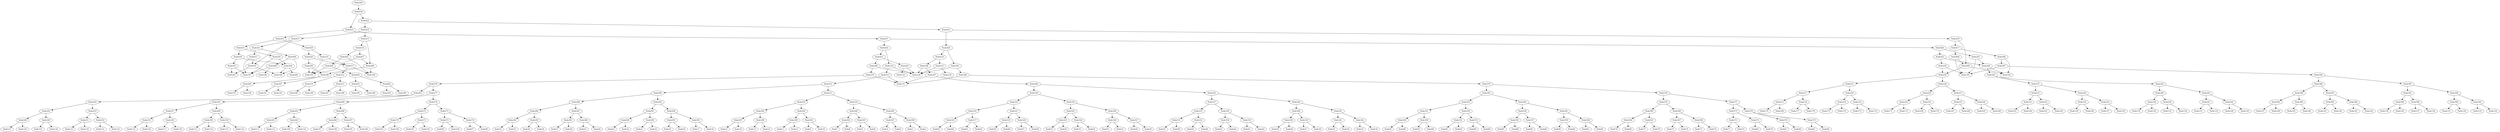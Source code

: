# Network structure generated by ABC

digraph network {

Node202 -> Node434 [style = solid];
Node203 -> Node197 [style = solid];
Node203 -> Node201 [style = solid];
Node204 -> Node199 [style = solid];
Node204 -> Node200 [style = solid];
Node205 -> Node197 [style = solid];
Node205 -> Node204 [style = solid];
Node206 -> Node193 [style = solid];
Node206 -> Node194 [style = solid];
Node207 -> Node191 [style = solid];
Node207 -> Node192 [style = solid];
Node208 -> Node206 [style = solid];
Node208 -> Node207 [style = solid];
Node209 -> Node195 [style = solid];
Node209 -> Node208 [style = solid];
Node210 -> Node189 [style = solid];
Node210 -> Node190 [style = solid];
Node211 -> Node187 [style = solid];
Node211 -> Node188 [style = solid];
Node212 -> Node210 [style = solid];
Node212 -> Node211 [style = solid];
Node213 -> Node196 [style = solid];
Node213 -> Node212 [style = solid];
Node214 -> Node195 [style = solid];
Node214 -> Node213 [style = solid];
Node215 -> Node179 [style = solid];
Node215 -> Node180 [style = solid];
Node216 -> Node177 [style = solid];
Node216 -> Node178 [style = solid];
Node217 -> Node215 [style = solid];
Node217 -> Node216 [style = solid];
Node218 -> Node175 [style = solid];
Node218 -> Node176 [style = solid];
Node219 -> Node173 [style = solid];
Node219 -> Node174 [style = solid];
Node220 -> Node218 [style = solid];
Node220 -> Node219 [style = solid];
Node221 -> Node217 [style = solid];
Node221 -> Node220 [style = solid];
Node222 -> Node171 [style = solid];
Node222 -> Node172 [style = solid];
Node223 -> Node169 [style = solid];
Node223 -> Node170 [style = solid];
Node224 -> Node222 [style = solid];
Node224 -> Node223 [style = solid];
Node225 -> Node167 [style = solid];
Node225 -> Node168 [style = solid];
Node226 -> Node165 [style = solid];
Node226 -> Node166 [style = solid];
Node227 -> Node225 [style = solid];
Node227 -> Node226 [style = solid];
Node228 -> Node224 [style = solid];
Node228 -> Node227 [style = solid];
Node229 -> Node221 [style = solid];
Node229 -> Node228 [style = solid];
Node230 -> Node181 [style = solid];
Node230 -> Node229 [style = solid];
Node231 -> Node163 [style = solid];
Node231 -> Node164 [style = solid];
Node232 -> Node161 [style = solid];
Node232 -> Node162 [style = solid];
Node233 -> Node231 [style = solid];
Node233 -> Node232 [style = solid];
Node234 -> Node159 [style = solid];
Node234 -> Node160 [style = solid];
Node235 -> Node157 [style = solid];
Node235 -> Node158 [style = solid];
Node236 -> Node234 [style = solid];
Node236 -> Node235 [style = solid];
Node237 -> Node233 [style = solid];
Node237 -> Node236 [style = solid];
Node238 -> Node155 [style = solid];
Node238 -> Node156 [style = solid];
Node239 -> Node153 [style = solid];
Node239 -> Node154 [style = solid];
Node240 -> Node238 [style = solid];
Node240 -> Node239 [style = solid];
Node241 -> Node151 [style = solid];
Node241 -> Node152 [style = solid];
Node242 -> Node149 [style = solid];
Node242 -> Node150 [style = solid];
Node243 -> Node241 [style = solid];
Node243 -> Node242 [style = solid];
Node244 -> Node240 [style = solid];
Node244 -> Node243 [style = solid];
Node245 -> Node237 [style = solid];
Node245 -> Node244 [style = solid];
Node246 -> Node182 [style = solid];
Node246 -> Node245 [style = solid];
Node247 -> Node181 [style = solid];
Node247 -> Node246 [style = solid];
Node248 -> Node127 [style = solid];
Node248 -> Node128 [style = solid];
Node249 -> Node125 [style = solid];
Node249 -> Node126 [style = solid];
Node250 -> Node248 [style = solid];
Node250 -> Node249 [style = solid];
Node251 -> Node123 [style = solid];
Node251 -> Node124 [style = solid];
Node252 -> Node121 [style = solid];
Node252 -> Node122 [style = solid];
Node253 -> Node251 [style = solid];
Node253 -> Node252 [style = solid];
Node254 -> Node250 [style = solid];
Node254 -> Node253 [style = solid];
Node255 -> Node119 [style = solid];
Node255 -> Node120 [style = solid];
Node256 -> Node117 [style = solid];
Node256 -> Node118 [style = solid];
Node257 -> Node255 [style = solid];
Node257 -> Node256 [style = solid];
Node258 -> Node115 [style = solid];
Node258 -> Node116 [style = solid];
Node259 -> Node113 [style = solid];
Node259 -> Node114 [style = solid];
Node260 -> Node258 [style = solid];
Node260 -> Node259 [style = solid];
Node261 -> Node257 [style = solid];
Node261 -> Node260 [style = solid];
Node262 -> Node254 [style = solid];
Node262 -> Node261 [style = solid];
Node263 -> Node111 [style = solid];
Node263 -> Node112 [style = solid];
Node264 -> Node109 [style = solid];
Node264 -> Node110 [style = solid];
Node265 -> Node263 [style = solid];
Node265 -> Node264 [style = solid];
Node266 -> Node107 [style = solid];
Node266 -> Node108 [style = solid];
Node267 -> Node105 [style = solid];
Node267 -> Node106 [style = solid];
Node268 -> Node266 [style = solid];
Node268 -> Node267 [style = solid];
Node269 -> Node265 [style = solid];
Node269 -> Node268 [style = solid];
Node270 -> Node103 [style = solid];
Node270 -> Node104 [style = solid];
Node271 -> Node101 [style = solid];
Node271 -> Node102 [style = solid];
Node272 -> Node270 [style = solid];
Node272 -> Node271 [style = solid];
Node273 -> Node99 [style = solid];
Node273 -> Node100 [style = solid];
Node274 -> Node97 [style = solid];
Node274 -> Node98 [style = solid];
Node275 -> Node273 [style = solid];
Node275 -> Node274 [style = solid];
Node276 -> Node272 [style = solid];
Node276 -> Node275 [style = solid];
Node277 -> Node269 [style = solid];
Node277 -> Node276 [style = solid];
Node278 -> Node262 [style = solid];
Node278 -> Node277 [style = solid];
Node279 -> Node131 [style = solid];
Node279 -> Node278 [style = solid];
Node280 -> Node129 [style = solid];
Node280 -> Node279 [style = solid];
Node281 -> Node129 [style = solid];
Node281 -> Node132 [style = solid];
Node282 -> Node31 [style = solid];
Node282 -> Node32 [style = solid];
Node283 -> Node29 [style = solid];
Node283 -> Node30 [style = solid];
Node284 -> Node282 [style = solid];
Node284 -> Node283 [style = solid];
Node285 -> Node27 [style = solid];
Node285 -> Node28 [style = solid];
Node286 -> Node25 [style = solid];
Node286 -> Node26 [style = solid];
Node287 -> Node285 [style = solid];
Node287 -> Node286 [style = solid];
Node288 -> Node284 [style = solid];
Node288 -> Node287 [style = solid];
Node289 -> Node23 [style = solid];
Node289 -> Node24 [style = solid];
Node290 -> Node21 [style = solid];
Node290 -> Node22 [style = solid];
Node291 -> Node289 [style = solid];
Node291 -> Node290 [style = solid];
Node292 -> Node19 [style = solid];
Node292 -> Node20 [style = solid];
Node293 -> Node17 [style = solid];
Node293 -> Node18 [style = solid];
Node294 -> Node292 [style = solid];
Node294 -> Node293 [style = solid];
Node295 -> Node291 [style = solid];
Node295 -> Node294 [style = solid];
Node296 -> Node288 [style = solid];
Node296 -> Node295 [style = solid];
Node297 -> Node15 [style = solid];
Node297 -> Node16 [style = solid];
Node298 -> Node13 [style = solid];
Node298 -> Node14 [style = solid];
Node299 -> Node297 [style = solid];
Node299 -> Node298 [style = solid];
Node300 -> Node11 [style = solid];
Node300 -> Node12 [style = solid];
Node301 -> Node9 [style = solid];
Node301 -> Node10 [style = solid];
Node302 -> Node300 [style = solid];
Node302 -> Node301 [style = solid];
Node303 -> Node299 [style = solid];
Node303 -> Node302 [style = solid];
Node304 -> Node7 [style = solid];
Node304 -> Node8 [style = solid];
Node305 -> Node5 [style = solid];
Node305 -> Node6 [style = solid];
Node306 -> Node304 [style = solid];
Node306 -> Node305 [style = solid];
Node307 -> Node3 [style = solid];
Node307 -> Node4 [style = solid];
Node308 -> Node1 [style = solid];
Node308 -> Node2 [style = solid];
Node309 -> Node307 [style = solid];
Node309 -> Node308 [style = solid];
Node310 -> Node306 [style = solid];
Node310 -> Node309 [style = solid];
Node311 -> Node303 [style = solid];
Node311 -> Node310 [style = solid];
Node312 -> Node296 [style = solid];
Node312 -> Node311 [style = solid];
Node313 -> Node131 [style = solid];
Node313 -> Node312 [style = solid];
Node314 -> Node129 [style = solid];
Node314 -> Node313 [style = solid];
Node315 -> Node129 [style = solid];
Node315 -> Node130 [style = solid];
Node316 -> Node63 [style = solid];
Node316 -> Node64 [style = solid];
Node317 -> Node61 [style = solid];
Node317 -> Node62 [style = solid];
Node318 -> Node316 [style = solid];
Node318 -> Node317 [style = solid];
Node319 -> Node59 [style = solid];
Node319 -> Node60 [style = solid];
Node320 -> Node57 [style = solid];
Node320 -> Node58 [style = solid];
Node321 -> Node319 [style = solid];
Node321 -> Node320 [style = solid];
Node322 -> Node318 [style = solid];
Node322 -> Node321 [style = solid];
Node323 -> Node55 [style = solid];
Node323 -> Node56 [style = solid];
Node324 -> Node53 [style = solid];
Node324 -> Node54 [style = solid];
Node325 -> Node323 [style = solid];
Node325 -> Node324 [style = solid];
Node326 -> Node51 [style = solid];
Node326 -> Node52 [style = solid];
Node327 -> Node49 [style = solid];
Node327 -> Node50 [style = solid];
Node328 -> Node326 [style = solid];
Node328 -> Node327 [style = solid];
Node329 -> Node325 [style = solid];
Node329 -> Node328 [style = solid];
Node330 -> Node322 [style = solid];
Node330 -> Node329 [style = solid];
Node331 -> Node47 [style = solid];
Node331 -> Node48 [style = solid];
Node332 -> Node45 [style = solid];
Node332 -> Node46 [style = solid];
Node333 -> Node331 [style = solid];
Node333 -> Node332 [style = solid];
Node334 -> Node43 [style = solid];
Node334 -> Node44 [style = solid];
Node335 -> Node41 [style = solid];
Node335 -> Node42 [style = solid];
Node336 -> Node334 [style = solid];
Node336 -> Node335 [style = solid];
Node337 -> Node333 [style = solid];
Node337 -> Node336 [style = solid];
Node338 -> Node39 [style = solid];
Node338 -> Node40 [style = solid];
Node339 -> Node37 [style = solid];
Node339 -> Node38 [style = solid];
Node340 -> Node338 [style = solid];
Node340 -> Node339 [style = solid];
Node341 -> Node35 [style = solid];
Node341 -> Node36 [style = solid];
Node342 -> Node33 [style = solid];
Node342 -> Node34 [style = solid];
Node343 -> Node341 [style = solid];
Node343 -> Node342 [style = solid];
Node344 -> Node340 [style = solid];
Node344 -> Node343 [style = solid];
Node345 -> Node337 [style = solid];
Node345 -> Node344 [style = solid];
Node346 -> Node330 [style = solid];
Node346 -> Node345 [style = solid];
Node347 -> Node131 [style = solid];
Node347 -> Node346 [style = solid];
Node348 -> Node129 [style = solid];
Node348 -> Node347 [style = solid];
Node349 -> Node95 [style = solid];
Node349 -> Node96 [style = solid];
Node350 -> Node93 [style = solid];
Node350 -> Node94 [style = solid];
Node351 -> Node349 [style = solid];
Node351 -> Node350 [style = solid];
Node352 -> Node91 [style = solid];
Node352 -> Node92 [style = solid];
Node353 -> Node89 [style = solid];
Node353 -> Node90 [style = solid];
Node354 -> Node352 [style = solid];
Node354 -> Node353 [style = solid];
Node355 -> Node351 [style = solid];
Node355 -> Node354 [style = solid];
Node356 -> Node87 [style = solid];
Node356 -> Node88 [style = solid];
Node357 -> Node85 [style = solid];
Node357 -> Node86 [style = solid];
Node358 -> Node356 [style = solid];
Node358 -> Node357 [style = solid];
Node359 -> Node83 [style = solid];
Node359 -> Node84 [style = solid];
Node360 -> Node81 [style = solid];
Node360 -> Node82 [style = solid];
Node361 -> Node359 [style = solid];
Node361 -> Node360 [style = solid];
Node362 -> Node358 [style = solid];
Node362 -> Node361 [style = solid];
Node363 -> Node355 [style = solid];
Node363 -> Node362 [style = solid];
Node364 -> Node79 [style = solid];
Node364 -> Node80 [style = solid];
Node365 -> Node77 [style = solid];
Node365 -> Node78 [style = solid];
Node366 -> Node364 [style = solid];
Node366 -> Node365 [style = solid];
Node367 -> Node75 [style = solid];
Node367 -> Node76 [style = solid];
Node368 -> Node73 [style = solid];
Node368 -> Node74 [style = solid];
Node369 -> Node367 [style = solid];
Node369 -> Node368 [style = solid];
Node370 -> Node366 [style = solid];
Node370 -> Node369 [style = solid];
Node371 -> Node71 [style = solid];
Node371 -> Node72 [style = solid];
Node372 -> Node69 [style = solid];
Node372 -> Node70 [style = solid];
Node373 -> Node371 [style = solid];
Node373 -> Node372 [style = solid];
Node374 -> Node67 [style = solid];
Node374 -> Node68 [style = solid];
Node375 -> Node65 [style = solid];
Node375 -> Node66 [style = solid];
Node376 -> Node374 [style = solid];
Node376 -> Node375 [style = solid];
Node377 -> Node373 [style = solid];
Node377 -> Node376 [style = solid];
Node378 -> Node370 [style = solid];
Node378 -> Node377 [style = solid];
Node379 -> Node363 [style = solid];
Node379 -> Node378 [style = solid];
Node380 -> Node131 [style = solid];
Node380 -> Node379 [style = solid];
Node381 -> Node129 [style = solid];
Node381 -> Node380 [style = solid];
Node382 -> Node147 [style = solid];
Node382 -> Node148 [style = solid];
Node383 -> Node145 [style = solid];
Node383 -> Node146 [style = solid];
Node384 -> Node382 [style = solid];
Node384 -> Node383 [style = solid];
Node385 -> Node143 [style = solid];
Node385 -> Node144 [style = solid];
Node386 -> Node141 [style = solid];
Node386 -> Node142 [style = solid];
Node387 -> Node385 [style = solid];
Node387 -> Node386 [style = solid];
Node388 -> Node384 [style = solid];
Node388 -> Node387 [style = solid];
Node389 -> Node139 [style = solid];
Node389 -> Node140 [style = solid];
Node390 -> Node137 [style = solid];
Node390 -> Node138 [style = solid];
Node391 -> Node389 [style = solid];
Node391 -> Node390 [style = solid];
Node392 -> Node135 [style = solid];
Node392 -> Node136 [style = solid];
Node393 -> Node133 [style = solid];
Node393 -> Node134 [style = solid];
Node394 -> Node392 [style = solid];
Node394 -> Node393 [style = solid];
Node395 -> Node391 [style = solid];
Node395 -> Node394 [style = solid];
Node396 -> Node388 [style = solid];
Node396 -> Node395 [style = solid];
Node397 -> Node181 [style = solid];
Node397 -> Node396 [style = solid];
Node398 -> Node182 [style = solid];
Node398 -> Node397 [style = solid];
Node399 -> Node182 [style = solid];
Node399 -> Node229 [style = solid];
Node400 -> Node181 [style = solid];
Node400 -> Node399 [style = solid];
Node401 -> Node185 [style = solid];
Node401 -> Node186 [style = solid];
Node402 -> Node183 [style = solid];
Node402 -> Node184 [style = solid];
Node403 -> Node401 [style = solid];
Node403 -> Node402 [style = solid];
Node404 -> Node195 [style = solid];
Node404 -> Node403 [style = solid];
Node405 -> Node196 [style = solid];
Node405 -> Node404 [style = solid];
Node406 -> Node196 [style = solid];
Node406 -> Node208 [style = solid];
Node407 -> Node195 [style = solid];
Node407 -> Node406 [style = solid];
Node408 -> Node197 [style = solid];
Node408 -> Node198 [style = solid];
Node409 -> Node199 [style = solid];
Node409 -> Node408 [style = solid];
Node410 -> Node199 [style = solid];
Node410 -> Node201 [style = solid];
Node411 -> Node197 [style = solid];
Node411 -> Node410 [style = solid];
Node412 -> Node409 [style = solid];
Node412 -> Node411 [style = solid];
Node413 -> Node410 [style = solid];
Node413 -> Node412 [style = solid];
Node414 -> Node405 [style = solid];
Node414 -> Node407 [style = solid];
Node415 -> Node406 [style = solid];
Node415 -> Node414 [style = solid];
Node416 -> Node413 [style = solid];
Node416 -> Node415 [style = solid];
Node417 -> Node398 [style = solid];
Node417 -> Node400 [style = solid];
Node418 -> Node399 [style = solid];
Node418 -> Node417 [style = solid];
Node419 -> Node315 [style = solid];
Node419 -> Node348 [style = solid];
Node420 -> Node381 [style = solid];
Node420 -> Node419 [style = solid];
Node421 -> Node418 [style = solid];
Node421 -> Node420 [style = solid];
Node422 -> Node416 [style = solid];
Node422 -> Node421 [style = solid];
Node423 -> Node280 [style = solid];
Node423 -> Node281 [style = solid];
Node424 -> Node314 [style = solid];
Node424 -> Node423 [style = solid];
Node425 -> Node230 [style = solid];
Node425 -> Node246 [style = solid];
Node426 -> Node247 [style = solid];
Node426 -> Node425 [style = solid];
Node427 -> Node424 [style = solid];
Node427 -> Node426 [style = solid];
Node428 -> Node209 [style = solid];
Node428 -> Node213 [style = solid];
Node429 -> Node214 [style = solid];
Node429 -> Node428 [style = solid];
Node430 -> Node203 [style = solid];
Node430 -> Node204 [style = solid];
Node431 -> Node205 [style = solid];
Node431 -> Node430 [style = solid];
Node432 -> Node429 [style = solid];
Node432 -> Node431 [style = solid];
Node433 -> Node427 [style = solid];
Node433 -> Node432 [style = solid];
Node434 -> Node422 [style = solid];
Node434 -> Node433 [style = solid];
}

